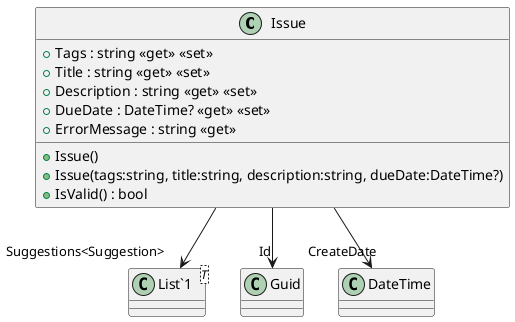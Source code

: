 @startuml
class Issue {
    + Issue()
    + Issue(tags:string, title:string, description:string, dueDate:DateTime?)
    + Tags : string <<get>> <<set>>
    + Title : string <<get>> <<set>>
    + Description : string <<get>> <<set>>
    + DueDate : DateTime? <<get>> <<set>>
    + ErrorMessage : string <<get>>
    + IsValid() : bool
}
class "List`1"<T> {
}
Issue --> "Id" Guid
Issue --> "CreateDate" DateTime
Issue --> "Suggestions<Suggestion>" "List`1"
@enduml
